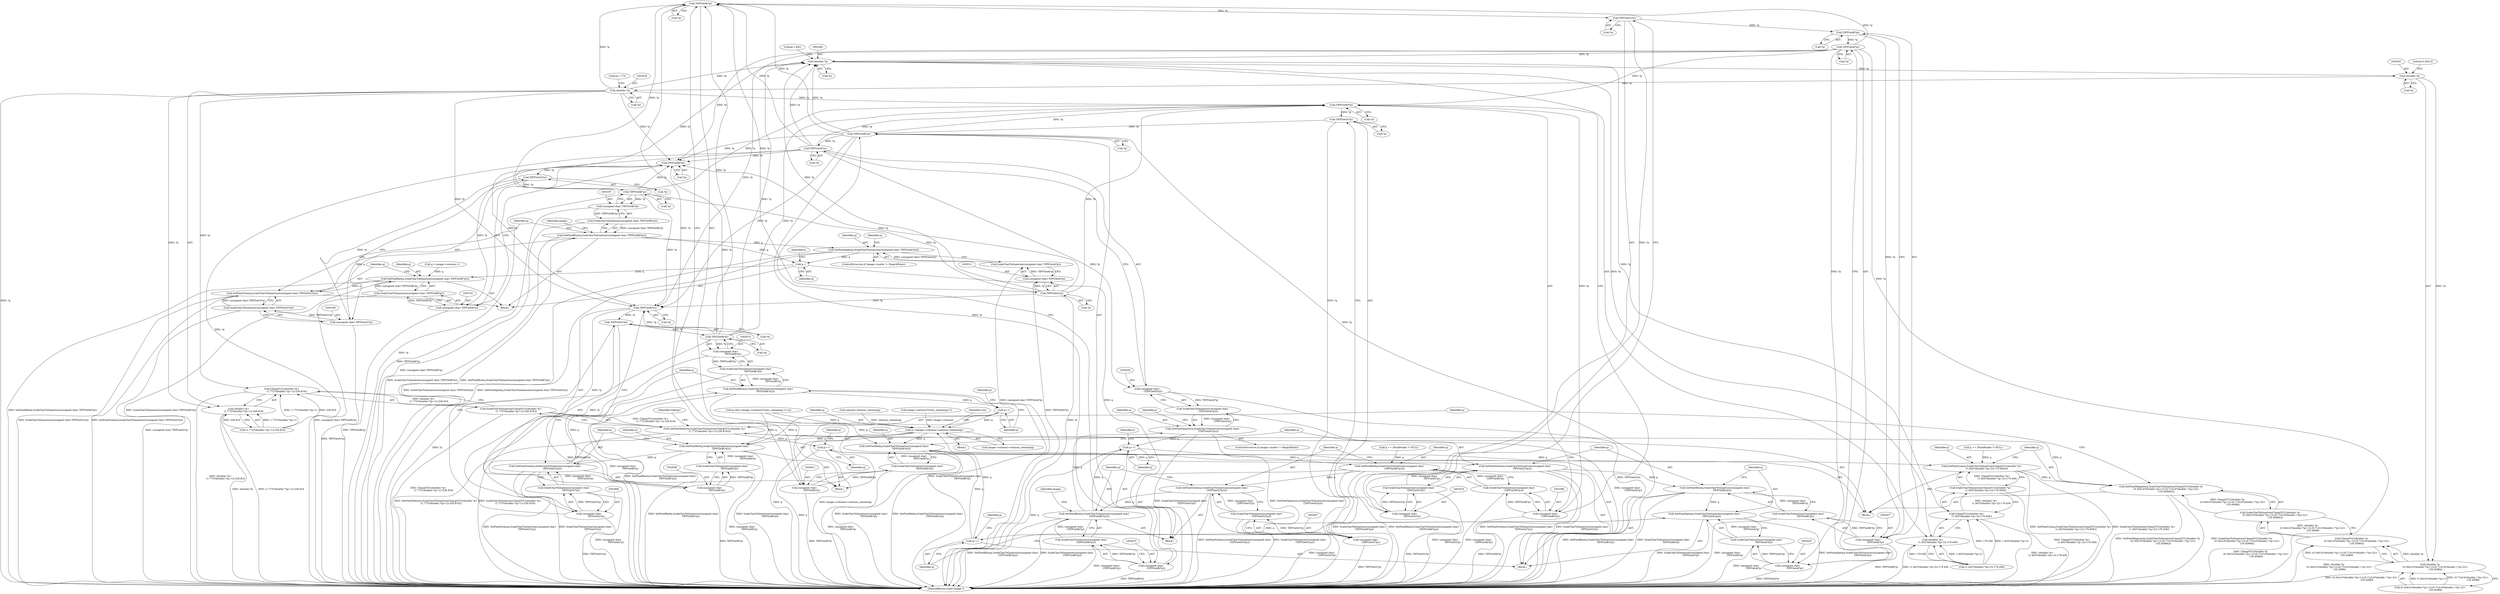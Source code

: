 digraph "0_ImageMagick_c073a7712d82476b5fbee74856c46b88af9c3175@pointer" {
"1002912" [label="(Call,TIFFGetR(*p))"];
"1002428" [label="(Call,(double) *p)"];
"1002400" [label="(Call,(double) *p)"];
"1002381" [label="(Call,(double) *p)"];
"1002630" [label="(Call,TIFFGetA(*p))"];
"1002616" [label="(Call,TIFFGetB(*p))"];
"1002608" [label="(Call,TIFFGetG(*p))"];
"1002600" [label="(Call,TIFFGetR(*p))"];
"1003198" [label="(Call,TIFFGetB(*p))"];
"1003190" [label="(Call,TIFFGetG(*p))"];
"1003182" [label="(Call,TIFFGetR(*p))"];
"1003212" [label="(Call,TIFFGetA(*p))"];
"1002975" [label="(Call,TIFFGetB(*p))"];
"1002967" [label="(Call,TIFFGetG(*p))"];
"1002959" [label="(Call,TIFFGetR(*p))"];
"1002936" [label="(Call,TIFFGetA(*p))"];
"1002928" [label="(Call,TIFFGetB(*p))"];
"1002920" [label="(Call,TIFFGetG(*p))"];
"1002912" [label="(Call,TIFFGetR(*p))"];
"1002910" [label="(Call,(unsigned char)\n                    TIFFGetR(*p))"];
"1002909" [label="(Call,ScaleCharToQuantum((unsigned char)\n                    TIFFGetR(*p)))"];
"1002907" [label="(Call,SetPixelRed(q,ScaleCharToQuantum((unsigned char)\n                    TIFFGetR(*p))))"];
"1002915" [label="(Call,SetPixelGreen(q,ScaleCharToQuantum((unsigned char)\n                    TIFFGetG(*p))))"];
"1002923" [label="(Call,SetPixelBlue(q,ScaleCharToQuantum((unsigned char)\n                    TIFFGetB(*p))))"];
"1002931" [label="(Call,SetPixelAlpha(q,ScaleCharToQuantum((unsigned char)\n                    TIFFGetA(*p))))"];
"1002939" [label="(Call,q++)"];
"1002987" [label="(Call,q-=(image->columns+columns_remaining))"];
"1002954" [label="(Call,SetPixelRed(q,ScaleCharToQuantum((unsigned char)\n                    TIFFGetR(*p))))"];
"1002962" [label="(Call,SetPixelGreen(q,ScaleCharToQuantum((unsigned char)\n                    TIFFGetG(*p))))"];
"1002970" [label="(Call,SetPixelBlue(q,ScaleCharToQuantum((unsigned char)\n                    TIFFGetB(*p))))"];
"1002978" [label="(Call,q++)"];
"1002918" [label="(Call,(unsigned char)\n                    TIFFGetG(*p))"];
"1002917" [label="(Call,ScaleCharToQuantum((unsigned char)\n                    TIFFGetG(*p)))"];
"1002926" [label="(Call,(unsigned char)\n                    TIFFGetB(*p))"];
"1002925" [label="(Call,ScaleCharToQuantum((unsigned char)\n                    TIFFGetB(*p)))"];
"1002379" [label="(Call,ClampYCC((double) *p+\n              (1.402*(double) *(p+2))-179.456))"];
"1002378" [label="(Call,ScaleCharToQuantum(ClampYCC((double) *p+\n              (1.402*(double) *(p+2))-179.456)))"];
"1002376" [label="(Call,SetPixelCyan(q,ScaleCharToQuantum(ClampYCC((double) *p+\n              (1.402*(double) *(p+2))-179.456))))"];
"1002395" [label="(Call,SetPixelMagenta(q,ScaleCharToQuantum(ClampYCC((double) *p-\n              (0.34414*(double) *(p+1))-(0.71414*(double ) *(p+2))+\n              135.45984))))"];
"1002423" [label="(Call,SetPixelYellow(q,ScaleCharToQuantum(ClampYCC((double) *p+\n              (1.772*(double) *(p+1))-226.816))))"];
"1002453" [label="(Call,q++)"];
"1002380" [label="(Call,(double) *p+\n              (1.402*(double) *(p+2))-179.456)"];
"1002399" [label="(Call,(double) *p-\n              (0.34414*(double) *(p+1))-(0.71414*(double ) *(p+2))+\n              135.45984)"];
"1002398" [label="(Call,ClampYCC((double) *p-\n              (0.34414*(double) *(p+1))-(0.71414*(double ) *(p+2))+\n              135.45984))"];
"1002397" [label="(Call,ScaleCharToQuantum(ClampYCC((double) *p-\n              (0.34414*(double) *(p+1))-(0.71414*(double ) *(p+2))+\n              135.45984)))"];
"1002426" [label="(Call,ClampYCC((double) *p+\n              (1.772*(double) *(p+1))-226.816))"];
"1002425" [label="(Call,ScaleCharToQuantum(ClampYCC((double) *p+\n              (1.772*(double) *(p+1))-226.816)))"];
"1002427" [label="(Call,(double) *p+\n              (1.772*(double) *(p+1))-226.816)"];
"1002598" [label="(Call,(unsigned char)\n              (TIFFGetR(*p)))"];
"1002597" [label="(Call,ScaleCharToQuantum((unsigned char)\n              (TIFFGetR(*p))))"];
"1002595" [label="(Call,SetPixelRed(q,ScaleCharToQuantum((unsigned char)\n              (TIFFGetR(*p)))))"];
"1002603" [label="(Call,SetPixelGreen(q,ScaleCharToQuantum((unsigned char)\n              (TIFFGetG(*p)))))"];
"1002611" [label="(Call,SetPixelBlue(q,ScaleCharToQuantum((unsigned char)\n              (TIFFGetB(*p)))))"];
"1002625" [label="(Call,SetPixelOpacity(q,ScaleCharToQuantum((unsigned char)\n                (TIFFGetA(*p)))))"];
"1002635" [label="(Call,q++)"];
"1002606" [label="(Call,(unsigned char)\n              (TIFFGetG(*p)))"];
"1002605" [label="(Call,ScaleCharToQuantum((unsigned char)\n              (TIFFGetG(*p))))"];
"1002614" [label="(Call,(unsigned char)\n              (TIFFGetB(*p)))"];
"1002613" [label="(Call,ScaleCharToQuantum((unsigned char)\n              (TIFFGetB(*p))))"];
"1002628" [label="(Call,(unsigned char)\n                (TIFFGetA(*p)))"];
"1002627" [label="(Call,ScaleCharToQuantum((unsigned char)\n                (TIFFGetA(*p))))"];
"1002957" [label="(Call,(unsigned char)\n                    TIFFGetR(*p))"];
"1002956" [label="(Call,ScaleCharToQuantum((unsigned char)\n                    TIFFGetR(*p)))"];
"1002965" [label="(Call,(unsigned char)\n                    TIFFGetG(*p))"];
"1002964" [label="(Call,ScaleCharToQuantum((unsigned char)\n                    TIFFGetG(*p)))"];
"1002973" [label="(Call,(unsigned char)\n                    TIFFGetB(*p))"];
"1002972" [label="(Call,ScaleCharToQuantum((unsigned char)\n                    TIFFGetB(*p)))"];
"1003180" [label="(Call,(unsigned char) TIFFGetR(*p))"];
"1003179" [label="(Call,ScaleCharToQuantum((unsigned char) TIFFGetR(*p)))"];
"1003177" [label="(Call,SetPixelRed(q,ScaleCharToQuantum((unsigned char) TIFFGetR(*p))))"];
"1003185" [label="(Call,SetPixelGreen(q,ScaleCharToQuantum((unsigned char) TIFFGetG(*p))))"];
"1003193" [label="(Call,SetPixelBlue(q,ScaleCharToQuantum((unsigned char) TIFFGetB(*p))))"];
"1003207" [label="(Call,SetPixelAlpha(q,ScaleCharToQuantum((unsigned char) TIFFGetA(*p))))"];
"1003217" [label="(Call,q--)"];
"1003188" [label="(Call,(unsigned char) TIFFGetG(*p))"];
"1003187" [label="(Call,ScaleCharToQuantum((unsigned char) TIFFGetG(*p)))"];
"1003196" [label="(Call,(unsigned char) TIFFGetB(*p))"];
"1003195" [label="(Call,ScaleCharToQuantum((unsigned char) TIFFGetB(*p)))"];
"1003210" [label="(Call,(unsigned char) TIFFGetA(*p))"];
"1003209" [label="(Call,ScaleCharToQuantum((unsigned char) TIFFGetA(*p)))"];
"1002934" [label="(Call,(unsigned char)\n                    TIFFGetA(*p))"];
"1002933" [label="(Call,ScaleCharToQuantum((unsigned char)\n                    TIFFGetA(*p)))"];
"1002630" [label="(Call,TIFFGetA(*p))"];
"1002956" [label="(Call,ScaleCharToQuantum((unsigned char)\n                    TIFFGetR(*p)))"];
"1002385" [label="(Call,(1.402*(double) *(p+2))-179.456)"];
"1003179" [label="(Call,ScaleCharToQuantum((unsigned char) TIFFGetR(*p)))"];
"1002603" [label="(Call,SetPixelGreen(q,ScaleCharToQuantum((unsigned char)\n              (TIFFGetG(*p)))))"];
"1003218" [label="(Identifier,q)"];
"1002964" [label="(Call,ScaleCharToQuantum((unsigned char)\n                    TIFFGetG(*p)))"];
"1002636" [label="(Identifier,q)"];
"1003190" [label="(Call,TIFFGetG(*p))"];
"1002381" [label="(Call,(double) *p)"];
"1002923" [label="(Call,SetPixelBlue(q,ScaleCharToQuantum((unsigned char)\n                    TIFFGetB(*p))))"];
"1002910" [label="(Call,(unsigned char)\n                    TIFFGetR(*p))"];
"1002978" [label="(Call,q++)"];
"1003156" [label="(Call,q+=image->columns-1)"];
"1003186" [label="(Identifier,q)"];
"1003178" [label="(Identifier,q)"];
"1002600" [label="(Call,TIFFGetR(*p))"];
"1002953" [label="(Block,)"];
"1003180" [label="(Call,(unsigned char) TIFFGetR(*p))"];
"1002972" [label="(Call,ScaleCharToQuantum((unsigned char)\n                    TIFFGetB(*p)))"];
"1002627" [label="(Call,ScaleCharToQuantum((unsigned char)\n                (TIFFGetA(*p))))"];
"1003216" [label="(Identifier,p)"];
"1002918" [label="(Call,(unsigned char)\n                    TIFFGetG(*p))"];
"1003209" [label="(Call,ScaleCharToQuantum((unsigned char) TIFFGetA(*p)))"];
"1002954" [label="(Call,SetPixelRed(q,ScaleCharToQuantum((unsigned char)\n                    TIFFGetR(*p))))"];
"1002453" [label="(Call,q++)"];
"1002444" [label="(Identifier,indexes)"];
"1002608" [label="(Call,TIFFGetG(*p))"];
"1002400" [label="(Call,(double) *p)"];
"1002349" [label="(Call,q == (PixelPacket *) NULL)"];
"1003182" [label="(Call,TIFFGetR(*p))"];
"1002963" [label="(Identifier,q)"];
"1002430" [label="(Call,*p)"];
"1002937" [label="(Call,*p)"];
"1002924" [label="(Identifier,q)"];
"1002988" [label="(Identifier,q)"];
"1002906" [label="(Block,)"];
"1003188" [label="(Call,(unsigned char) TIFFGetG(*p))"];
"1002454" [label="(Identifier,q)"];
"1002631" [label="(Call,*p)"];
"1002917" [label="(Call,ScaleCharToQuantum((unsigned char)\n                    TIFFGetG(*p)))"];
"1003199" [label="(Call,*p)"];
"1002619" [label="(ControlStructure,if (image->matte != MagickFalse))"];
"1002428" [label="(Call,(double) *p)"];
"1002926" [label="(Call,(unsigned char)\n                    TIFFGetB(*p))"];
"1002890" [label="(Block,)"];
"1002928" [label="(Call,TIFFGetB(*p))"];
"1002625" [label="(Call,SetPixelOpacity(q,ScaleCharToQuantum((unsigned char)\n                (TIFFGetA(*p)))))"];
"1002913" [label="(Call,*p)"];
"1002427" [label="(Call,(double) *p+\n              (1.772*(double) *(p+1))-226.816)"];
"1002955" [label="(Identifier,q)"];
"1002377" [label="(Identifier,q)"];
"1002634" [label="(Identifier,p)"];
"1002606" [label="(Call,(unsigned char)\n              (TIFFGetG(*p)))"];
"1002933" [label="(Call,ScaleCharToQuantum((unsigned char)\n                    TIFFGetA(*p)))"];
"1002908" [label="(Identifier,q)"];
"1002975" [label="(Call,TIFFGetB(*p))"];
"1002957" [label="(Call,(unsigned char)\n                    TIFFGetR(*p))"];
"1002942" [label="(Identifier,p)"];
"1002399" [label="(Call,(double) *p-\n              (0.34414*(double) *(p+1))-(0.71414*(double ) *(p+2))+\n              135.45984)"];
"1002989" [label="(Call,image->columns+columns_remaining)"];
"1002984" [label="(Call,columns-columns_remaining)"];
"1003198" [label="(Call,TIFFGetB(*p))"];
"1002873" [label="(Call,image->columns*(rows_remaining-1))"];
"1003204" [label="(Identifier,image)"];
"1002395" [label="(Call,SetPixelMagenta(q,ScaleCharToQuantum(ClampYCC((double) *p-\n              (0.34414*(double) *(p+1))-(0.71414*(double ) *(p+2))+\n              135.45984))))"];
"1002960" [label="(Call,*p)"];
"1002611" [label="(Call,SetPixelBlue(q,ScaleCharToQuantum((unsigned char)\n              (TIFFGetB(*p)))))"];
"1002434" [label="(Literal,1.772)"];
"1002929" [label="(Call,*p)"];
"1002379" [label="(Call,ClampYCC((double) *p+\n              (1.402*(double) *(p+2))-179.456))"];
"1002635" [label="(Call,q++)"];
"1002593" [label="(Identifier,x)"];
"1002398" [label="(Call,ClampYCC((double) *p-\n              (0.34414*(double) *(p+1))-(0.71414*(double ) *(p+2))+\n              135.45984))"];
"1002959" [label="(Call,TIFFGetR(*p))"];
"1002397" [label="(Call,ScaleCharToQuantum(ClampYCC((double) *p-\n              (0.34414*(double) *(p+1))-(0.71414*(double ) *(p+2))+\n              135.45984)))"];
"1002424" [label="(Identifier,q)"];
"1002932" [label="(Identifier,q)"];
"1002613" [label="(Call,ScaleCharToQuantum((unsigned char)\n              (TIFFGetB(*p))))"];
"1002920" [label="(Call,TIFFGetG(*p))"];
"1002971" [label="(Identifier,q)"];
"1002925" [label="(Call,ScaleCharToQuantum((unsigned char)\n                    TIFFGetB(*p)))"];
"1002396" [label="(Identifier,q)"];
"1002616" [label="(Call,TIFFGetB(*p))"];
"1002596" [label="(Identifier,q)"];
"1003217" [label="(Call,q--)"];
"1002378" [label="(Call,ScaleCharToQuantum(ClampYCC((double) *p+\n              (1.402*(double) *(p+2))-179.456)))"];
"1002915" [label="(Call,SetPixelGreen(q,ScaleCharToQuantum((unsigned char)\n                    TIFFGetG(*p))))"];
"1002383" [label="(Call,*p)"];
"1002402" [label="(Call,*p)"];
"1002889" [label="(Identifier,row)"];
"1002912" [label="(Call,TIFFGetR(*p))"];
"1002601" [label="(Call,*p)"];
"1002968" [label="(Call,*p)"];
"1002376" [label="(Call,SetPixelCyan(q,ScaleCharToQuantum(ClampYCC((double) *p+\n              (1.402*(double) *(p+2))-179.456))))"];
"1003195" [label="(Call,ScaleCharToQuantum((unsigned char) TIFFGetB(*p)))"];
"1003208" [label="(Identifier,q)"];
"1002967" [label="(Call,TIFFGetG(*p))"];
"1003177" [label="(Call,SetPixelRed(q,ScaleCharToQuantum((unsigned char) TIFFGetR(*p))))"];
"1003187" [label="(Call,ScaleCharToQuantum((unsigned char) TIFFGetG(*p)))"];
"1002987" [label="(Call,q-=(image->columns+columns_remaining))"];
"1002598" [label="(Call,(unsigned char)\n              (TIFFGetR(*p)))"];
"1002605" [label="(Call,ScaleCharToQuantum((unsigned char)\n              (TIFFGetG(*p))))"];
"1002868" [label="(Call,q=tile+(image->columns*(rows_remaining-1)+x))"];
"1002380" [label="(Call,(double) *p+\n              (1.402*(double) *(p+2))-179.456)"];
"1002609" [label="(Call,*p)"];
"1002909" [label="(Call,ScaleCharToQuantum((unsigned char)\n                    TIFFGetR(*p)))"];
"1002604" [label="(Identifier,q)"];
"1003194" [label="(Identifier,q)"];
"1002939" [label="(Call,q++)"];
"1002617" [label="(Call,*p)"];
"1002626" [label="(Identifier,q)"];
"1002973" [label="(Call,(unsigned char)\n                    TIFFGetB(*p))"];
"1003185" [label="(Call,SetPixelGreen(q,ScaleCharToQuantum((unsigned char) TIFFGetG(*p))))"];
"1003175" [label="(Identifier,x)"];
"1002934" [label="(Call,(unsigned char)\n                    TIFFGetA(*p))"];
"1002425" [label="(Call,ScaleCharToQuantum(ClampYCC((double) *p+\n              (1.772*(double) *(p+1))-226.816)))"];
"1002432" [label="(Call,(1.772*(double) *(p+1))-226.816)"];
"1003191" [label="(Call,*p)"];
"1003183" [label="(Call,*p)"];
"1002614" [label="(Call,(unsigned char)\n              (TIFFGetB(*p)))"];
"1002426" [label="(Call,ClampYCC((double) *p+\n              (1.772*(double) *(p+1))-226.816))"];
"1002628" [label="(Call,(unsigned char)\n                (TIFFGetA(*p)))"];
"1002965" [label="(Call,(unsigned char)\n                    TIFFGetG(*p))"];
"1002931" [label="(Call,SetPixelAlpha(q,ScaleCharToQuantum((unsigned char)\n                    TIFFGetA(*p))))"];
"1002622" [label="(Identifier,image)"];
"1003210" [label="(Call,(unsigned char) TIFFGetA(*p))"];
"1002936" [label="(Call,TIFFGetA(*p))"];
"1003213" [label="(Call,*p)"];
"1002981" [label="(Identifier,p)"];
"1002594" [label="(Block,)"];
"1003176" [label="(Block,)"];
"1002456" [label="(Identifier,p)"];
"1002916" [label="(Identifier,q)"];
"1002375" [label="(Block,)"];
"1002406" [label="(Literal,0.34414)"];
"1002612" [label="(Identifier,q)"];
"1003421" [label="(MethodReturn,static Image *)"];
"1002970" [label="(Call,SetPixelBlue(q,ScaleCharToQuantum((unsigned char)\n                    TIFFGetB(*p))))"];
"1002940" [label="(Identifier,q)"];
"1002979" [label="(Identifier,q)"];
"1002423" [label="(Call,SetPixelYellow(q,ScaleCharToQuantum(ClampYCC((double) *p+\n              (1.772*(double) *(p+1))-226.816))))"];
"1002595" [label="(Call,SetPixelRed(q,ScaleCharToQuantum((unsigned char)\n              (TIFFGetR(*p)))))"];
"1003212" [label="(Call,TIFFGetA(*p))"];
"1003196" [label="(Call,(unsigned char) TIFFGetB(*p))"];
"1003207" [label="(Call,SetPixelAlpha(q,ScaleCharToQuantum((unsigned char) TIFFGetA(*p))))"];
"1002404" [label="(Call,(0.34414*(double) *(p+1))-(0.71414*(double ) *(p+2))+\n              135.45984)"];
"1002976" [label="(Call,*p)"];
"1002962" [label="(Call,SetPixelGreen(q,ScaleCharToQuantum((unsigned char)\n                    TIFFGetG(*p))))"];
"1002907" [label="(Call,SetPixelRed(q,ScaleCharToQuantum((unsigned char)\n                    TIFFGetR(*p))))"];
"1003193" [label="(Call,SetPixelBlue(q,ScaleCharToQuantum((unsigned char) TIFFGetB(*p))))"];
"1002597" [label="(Call,ScaleCharToQuantum((unsigned char)\n              (TIFFGetR(*p))))"];
"1002921" [label="(Call,*p)"];
"1002530" [label="(Call,q == (PixelPacket *) NULL)"];
"1003201" [label="(ControlStructure,if (image->matte != MagickFalse))"];
"1002387" [label="(Literal,1.402)"];
"1002912" -> "1002910"  [label="AST: "];
"1002912" -> "1002913"  [label="CFG: "];
"1002913" -> "1002912"  [label="AST: "];
"1002910" -> "1002912"  [label="CFG: "];
"1002912" -> "1002910"  [label="DDG: *p"];
"1002428" -> "1002912"  [label="DDG: *p"];
"1002630" -> "1002912"  [label="DDG: *p"];
"1003198" -> "1002912"  [label="DDG: *p"];
"1003212" -> "1002912"  [label="DDG: *p"];
"1002975" -> "1002912"  [label="DDG: *p"];
"1002936" -> "1002912"  [label="DDG: *p"];
"1002616" -> "1002912"  [label="DDG: *p"];
"1002912" -> "1002920"  [label="DDG: *p"];
"1002428" -> "1002427"  [label="AST: "];
"1002428" -> "1002430"  [label="CFG: "];
"1002429" -> "1002428"  [label="AST: "];
"1002430" -> "1002428"  [label="AST: "];
"1002434" -> "1002428"  [label="CFG: "];
"1002428" -> "1003421"  [label="DDG: *p"];
"1002428" -> "1002381"  [label="DDG: *p"];
"1002428" -> "1002426"  [label="DDG: *p"];
"1002428" -> "1002427"  [label="DDG: *p"];
"1002400" -> "1002428"  [label="DDG: *p"];
"1002428" -> "1002600"  [label="DDG: *p"];
"1002428" -> "1002959"  [label="DDG: *p"];
"1002428" -> "1003182"  [label="DDG: *p"];
"1002400" -> "1002399"  [label="AST: "];
"1002400" -> "1002402"  [label="CFG: "];
"1002401" -> "1002400"  [label="AST: "];
"1002402" -> "1002400"  [label="AST: "];
"1002406" -> "1002400"  [label="CFG: "];
"1002400" -> "1002399"  [label="DDG: *p"];
"1002381" -> "1002400"  [label="DDG: *p"];
"1002381" -> "1002380"  [label="AST: "];
"1002381" -> "1002383"  [label="CFG: "];
"1002382" -> "1002381"  [label="AST: "];
"1002383" -> "1002381"  [label="AST: "];
"1002387" -> "1002381"  [label="CFG: "];
"1002381" -> "1002379"  [label="DDG: *p"];
"1002381" -> "1002380"  [label="DDG: *p"];
"1002630" -> "1002381"  [label="DDG: *p"];
"1003198" -> "1002381"  [label="DDG: *p"];
"1003212" -> "1002381"  [label="DDG: *p"];
"1002975" -> "1002381"  [label="DDG: *p"];
"1002936" -> "1002381"  [label="DDG: *p"];
"1002616" -> "1002381"  [label="DDG: *p"];
"1002630" -> "1002628"  [label="AST: "];
"1002630" -> "1002631"  [label="CFG: "];
"1002631" -> "1002630"  [label="AST: "];
"1002628" -> "1002630"  [label="CFG: "];
"1002630" -> "1003421"  [label="DDG: *p"];
"1002630" -> "1002600"  [label="DDG: *p"];
"1002630" -> "1002628"  [label="DDG: *p"];
"1002616" -> "1002630"  [label="DDG: *p"];
"1002630" -> "1002959"  [label="DDG: *p"];
"1002630" -> "1003182"  [label="DDG: *p"];
"1002616" -> "1002614"  [label="AST: "];
"1002616" -> "1002617"  [label="CFG: "];
"1002617" -> "1002616"  [label="AST: "];
"1002614" -> "1002616"  [label="CFG: "];
"1002616" -> "1003421"  [label="DDG: *p"];
"1002616" -> "1002600"  [label="DDG: *p"];
"1002616" -> "1002614"  [label="DDG: *p"];
"1002608" -> "1002616"  [label="DDG: *p"];
"1002616" -> "1002959"  [label="DDG: *p"];
"1002616" -> "1003182"  [label="DDG: *p"];
"1002608" -> "1002606"  [label="AST: "];
"1002608" -> "1002609"  [label="CFG: "];
"1002609" -> "1002608"  [label="AST: "];
"1002606" -> "1002608"  [label="CFG: "];
"1002608" -> "1002606"  [label="DDG: *p"];
"1002600" -> "1002608"  [label="DDG: *p"];
"1002600" -> "1002598"  [label="AST: "];
"1002600" -> "1002601"  [label="CFG: "];
"1002601" -> "1002600"  [label="AST: "];
"1002598" -> "1002600"  [label="CFG: "];
"1002600" -> "1002598"  [label="DDG: *p"];
"1003198" -> "1002600"  [label="DDG: *p"];
"1003212" -> "1002600"  [label="DDG: *p"];
"1002975" -> "1002600"  [label="DDG: *p"];
"1002936" -> "1002600"  [label="DDG: *p"];
"1003198" -> "1003196"  [label="AST: "];
"1003198" -> "1003199"  [label="CFG: "];
"1003199" -> "1003198"  [label="AST: "];
"1003196" -> "1003198"  [label="CFG: "];
"1003198" -> "1003421"  [label="DDG: *p"];
"1003198" -> "1002959"  [label="DDG: *p"];
"1003198" -> "1003182"  [label="DDG: *p"];
"1003198" -> "1003196"  [label="DDG: *p"];
"1003190" -> "1003198"  [label="DDG: *p"];
"1003198" -> "1003212"  [label="DDG: *p"];
"1003190" -> "1003188"  [label="AST: "];
"1003190" -> "1003191"  [label="CFG: "];
"1003191" -> "1003190"  [label="AST: "];
"1003188" -> "1003190"  [label="CFG: "];
"1003190" -> "1003188"  [label="DDG: *p"];
"1003182" -> "1003190"  [label="DDG: *p"];
"1003182" -> "1003180"  [label="AST: "];
"1003182" -> "1003183"  [label="CFG: "];
"1003183" -> "1003182"  [label="AST: "];
"1003180" -> "1003182"  [label="CFG: "];
"1003182" -> "1003180"  [label="DDG: *p"];
"1003212" -> "1003182"  [label="DDG: *p"];
"1002975" -> "1003182"  [label="DDG: *p"];
"1002936" -> "1003182"  [label="DDG: *p"];
"1003212" -> "1003210"  [label="AST: "];
"1003212" -> "1003213"  [label="CFG: "];
"1003213" -> "1003212"  [label="AST: "];
"1003210" -> "1003212"  [label="CFG: "];
"1003212" -> "1003421"  [label="DDG: *p"];
"1003212" -> "1002959"  [label="DDG: *p"];
"1003212" -> "1003210"  [label="DDG: *p"];
"1002975" -> "1002973"  [label="AST: "];
"1002975" -> "1002976"  [label="CFG: "];
"1002976" -> "1002975"  [label="AST: "];
"1002973" -> "1002975"  [label="CFG: "];
"1002975" -> "1003421"  [label="DDG: *p"];
"1002975" -> "1002959"  [label="DDG: *p"];
"1002975" -> "1002973"  [label="DDG: *p"];
"1002967" -> "1002975"  [label="DDG: *p"];
"1002967" -> "1002965"  [label="AST: "];
"1002967" -> "1002968"  [label="CFG: "];
"1002968" -> "1002967"  [label="AST: "];
"1002965" -> "1002967"  [label="CFG: "];
"1002967" -> "1002965"  [label="DDG: *p"];
"1002959" -> "1002967"  [label="DDG: *p"];
"1002959" -> "1002957"  [label="AST: "];
"1002959" -> "1002960"  [label="CFG: "];
"1002960" -> "1002959"  [label="AST: "];
"1002957" -> "1002959"  [label="CFG: "];
"1002959" -> "1002957"  [label="DDG: *p"];
"1002936" -> "1002959"  [label="DDG: *p"];
"1002936" -> "1002934"  [label="AST: "];
"1002936" -> "1002937"  [label="CFG: "];
"1002937" -> "1002936"  [label="AST: "];
"1002934" -> "1002936"  [label="CFG: "];
"1002936" -> "1003421"  [label="DDG: *p"];
"1002936" -> "1002934"  [label="DDG: *p"];
"1002928" -> "1002936"  [label="DDG: *p"];
"1002928" -> "1002926"  [label="AST: "];
"1002928" -> "1002929"  [label="CFG: "];
"1002929" -> "1002928"  [label="AST: "];
"1002926" -> "1002928"  [label="CFG: "];
"1002928" -> "1002926"  [label="DDG: *p"];
"1002920" -> "1002928"  [label="DDG: *p"];
"1002920" -> "1002918"  [label="AST: "];
"1002920" -> "1002921"  [label="CFG: "];
"1002921" -> "1002920"  [label="AST: "];
"1002918" -> "1002920"  [label="CFG: "];
"1002920" -> "1002918"  [label="DDG: *p"];
"1002910" -> "1002909"  [label="AST: "];
"1002911" -> "1002910"  [label="AST: "];
"1002909" -> "1002910"  [label="CFG: "];
"1002910" -> "1003421"  [label="DDG: TIFFGetR(*p)"];
"1002910" -> "1002909"  [label="DDG: TIFFGetR(*p)"];
"1002909" -> "1002907"  [label="AST: "];
"1002907" -> "1002909"  [label="CFG: "];
"1002909" -> "1003421"  [label="DDG: (unsigned char)\n                    TIFFGetR(*p)"];
"1002909" -> "1002907"  [label="DDG: (unsigned char)\n                    TIFFGetR(*p)"];
"1002907" -> "1002906"  [label="AST: "];
"1002908" -> "1002907"  [label="AST: "];
"1002916" -> "1002907"  [label="CFG: "];
"1002907" -> "1003421"  [label="DDG: ScaleCharToQuantum((unsigned char)\n                    TIFFGetR(*p))"];
"1002907" -> "1003421"  [label="DDG: SetPixelRed(q,ScaleCharToQuantum((unsigned char)\n                    TIFFGetR(*p)))"];
"1002987" -> "1002907"  [label="DDG: q"];
"1002939" -> "1002907"  [label="DDG: q"];
"1002868" -> "1002907"  [label="DDG: q"];
"1002907" -> "1002915"  [label="DDG: q"];
"1002915" -> "1002906"  [label="AST: "];
"1002915" -> "1002917"  [label="CFG: "];
"1002916" -> "1002915"  [label="AST: "];
"1002917" -> "1002915"  [label="AST: "];
"1002924" -> "1002915"  [label="CFG: "];
"1002915" -> "1003421"  [label="DDG: SetPixelGreen(q,ScaleCharToQuantum((unsigned char)\n                    TIFFGetG(*p)))"];
"1002915" -> "1003421"  [label="DDG: ScaleCharToQuantum((unsigned char)\n                    TIFFGetG(*p))"];
"1002917" -> "1002915"  [label="DDG: (unsigned char)\n                    TIFFGetG(*p)"];
"1002915" -> "1002923"  [label="DDG: q"];
"1002923" -> "1002906"  [label="AST: "];
"1002923" -> "1002925"  [label="CFG: "];
"1002924" -> "1002923"  [label="AST: "];
"1002925" -> "1002923"  [label="AST: "];
"1002932" -> "1002923"  [label="CFG: "];
"1002923" -> "1003421"  [label="DDG: SetPixelBlue(q,ScaleCharToQuantum((unsigned char)\n                    TIFFGetB(*p)))"];
"1002923" -> "1003421"  [label="DDG: ScaleCharToQuantum((unsigned char)\n                    TIFFGetB(*p))"];
"1002925" -> "1002923"  [label="DDG: (unsigned char)\n                    TIFFGetB(*p)"];
"1002923" -> "1002931"  [label="DDG: q"];
"1002931" -> "1002906"  [label="AST: "];
"1002931" -> "1002933"  [label="CFG: "];
"1002932" -> "1002931"  [label="AST: "];
"1002933" -> "1002931"  [label="AST: "];
"1002940" -> "1002931"  [label="CFG: "];
"1002931" -> "1003421"  [label="DDG: ScaleCharToQuantum((unsigned char)\n                    TIFFGetA(*p))"];
"1002931" -> "1003421"  [label="DDG: SetPixelAlpha(q,ScaleCharToQuantum((unsigned char)\n                    TIFFGetA(*p)))"];
"1002933" -> "1002931"  [label="DDG: (unsigned char)\n                    TIFFGetA(*p)"];
"1002931" -> "1002939"  [label="DDG: q"];
"1002939" -> "1002906"  [label="AST: "];
"1002939" -> "1002940"  [label="CFG: "];
"1002940" -> "1002939"  [label="AST: "];
"1002942" -> "1002939"  [label="CFG: "];
"1002939" -> "1002987"  [label="DDG: q"];
"1002987" -> "1002890"  [label="AST: "];
"1002987" -> "1002989"  [label="CFG: "];
"1002988" -> "1002987"  [label="AST: "];
"1002989" -> "1002987"  [label="AST: "];
"1002889" -> "1002987"  [label="CFG: "];
"1002987" -> "1003421"  [label="DDG: q"];
"1002987" -> "1003421"  [label="DDG: image->columns+columns_remaining"];
"1002987" -> "1002954"  [label="DDG: q"];
"1002873" -> "1002987"  [label="DDG: image->columns"];
"1002984" -> "1002987"  [label="DDG: columns_remaining"];
"1002978" -> "1002987"  [label="DDG: q"];
"1002868" -> "1002987"  [label="DDG: q"];
"1002954" -> "1002953"  [label="AST: "];
"1002954" -> "1002956"  [label="CFG: "];
"1002955" -> "1002954"  [label="AST: "];
"1002956" -> "1002954"  [label="AST: "];
"1002963" -> "1002954"  [label="CFG: "];
"1002954" -> "1003421"  [label="DDG: SetPixelRed(q,ScaleCharToQuantum((unsigned char)\n                    TIFFGetR(*p)))"];
"1002954" -> "1003421"  [label="DDG: ScaleCharToQuantum((unsigned char)\n                    TIFFGetR(*p))"];
"1002978" -> "1002954"  [label="DDG: q"];
"1002868" -> "1002954"  [label="DDG: q"];
"1002956" -> "1002954"  [label="DDG: (unsigned char)\n                    TIFFGetR(*p)"];
"1002954" -> "1002962"  [label="DDG: q"];
"1002962" -> "1002953"  [label="AST: "];
"1002962" -> "1002964"  [label="CFG: "];
"1002963" -> "1002962"  [label="AST: "];
"1002964" -> "1002962"  [label="AST: "];
"1002971" -> "1002962"  [label="CFG: "];
"1002962" -> "1003421"  [label="DDG: SetPixelGreen(q,ScaleCharToQuantum((unsigned char)\n                    TIFFGetG(*p)))"];
"1002962" -> "1003421"  [label="DDG: ScaleCharToQuantum((unsigned char)\n                    TIFFGetG(*p))"];
"1002964" -> "1002962"  [label="DDG: (unsigned char)\n                    TIFFGetG(*p)"];
"1002962" -> "1002970"  [label="DDG: q"];
"1002970" -> "1002953"  [label="AST: "];
"1002970" -> "1002972"  [label="CFG: "];
"1002971" -> "1002970"  [label="AST: "];
"1002972" -> "1002970"  [label="AST: "];
"1002979" -> "1002970"  [label="CFG: "];
"1002970" -> "1003421"  [label="DDG: SetPixelBlue(q,ScaleCharToQuantum((unsigned char)\n                    TIFFGetB(*p)))"];
"1002970" -> "1003421"  [label="DDG: ScaleCharToQuantum((unsigned char)\n                    TIFFGetB(*p))"];
"1002972" -> "1002970"  [label="DDG: (unsigned char)\n                    TIFFGetB(*p)"];
"1002970" -> "1002978"  [label="DDG: q"];
"1002978" -> "1002953"  [label="AST: "];
"1002978" -> "1002979"  [label="CFG: "];
"1002979" -> "1002978"  [label="AST: "];
"1002981" -> "1002978"  [label="CFG: "];
"1002918" -> "1002917"  [label="AST: "];
"1002919" -> "1002918"  [label="AST: "];
"1002917" -> "1002918"  [label="CFG: "];
"1002918" -> "1003421"  [label="DDG: TIFFGetG(*p)"];
"1002918" -> "1002917"  [label="DDG: TIFFGetG(*p)"];
"1002917" -> "1003421"  [label="DDG: (unsigned char)\n                    TIFFGetG(*p)"];
"1002926" -> "1002925"  [label="AST: "];
"1002927" -> "1002926"  [label="AST: "];
"1002925" -> "1002926"  [label="CFG: "];
"1002926" -> "1003421"  [label="DDG: TIFFGetB(*p)"];
"1002926" -> "1002925"  [label="DDG: TIFFGetB(*p)"];
"1002925" -> "1003421"  [label="DDG: (unsigned char)\n                    TIFFGetB(*p)"];
"1002379" -> "1002378"  [label="AST: "];
"1002379" -> "1002380"  [label="CFG: "];
"1002380" -> "1002379"  [label="AST: "];
"1002378" -> "1002379"  [label="CFG: "];
"1002379" -> "1003421"  [label="DDG: (double) *p+\n              (1.402*(double) *(p+2))-179.456"];
"1002379" -> "1002378"  [label="DDG: (double) *p+\n              (1.402*(double) *(p+2))-179.456"];
"1002385" -> "1002379"  [label="DDG: 1.402*(double) *(p+2)"];
"1002385" -> "1002379"  [label="DDG: 179.456"];
"1002378" -> "1002376"  [label="AST: "];
"1002376" -> "1002378"  [label="CFG: "];
"1002378" -> "1003421"  [label="DDG: ClampYCC((double) *p+\n              (1.402*(double) *(p+2))-179.456)"];
"1002378" -> "1002376"  [label="DDG: ClampYCC((double) *p+\n              (1.402*(double) *(p+2))-179.456)"];
"1002376" -> "1002375"  [label="AST: "];
"1002377" -> "1002376"  [label="AST: "];
"1002396" -> "1002376"  [label="CFG: "];
"1002376" -> "1003421"  [label="DDG: SetPixelCyan(q,ScaleCharToQuantum(ClampYCC((double) *p+\n              (1.402*(double) *(p+2))-179.456)))"];
"1002376" -> "1003421"  [label="DDG: ScaleCharToQuantum(ClampYCC((double) *p+\n              (1.402*(double) *(p+2))-179.456))"];
"1002453" -> "1002376"  [label="DDG: q"];
"1002349" -> "1002376"  [label="DDG: q"];
"1002376" -> "1002395"  [label="DDG: q"];
"1002395" -> "1002375"  [label="AST: "];
"1002395" -> "1002397"  [label="CFG: "];
"1002396" -> "1002395"  [label="AST: "];
"1002397" -> "1002395"  [label="AST: "];
"1002424" -> "1002395"  [label="CFG: "];
"1002395" -> "1003421"  [label="DDG: SetPixelMagenta(q,ScaleCharToQuantum(ClampYCC((double) *p-\n              (0.34414*(double) *(p+1))-(0.71414*(double ) *(p+2))+\n              135.45984)))"];
"1002395" -> "1003421"  [label="DDG: ScaleCharToQuantum(ClampYCC((double) *p-\n              (0.34414*(double) *(p+1))-(0.71414*(double ) *(p+2))+\n              135.45984))"];
"1002397" -> "1002395"  [label="DDG: ClampYCC((double) *p-\n              (0.34414*(double) *(p+1))-(0.71414*(double ) *(p+2))+\n              135.45984)"];
"1002395" -> "1002423"  [label="DDG: q"];
"1002423" -> "1002375"  [label="AST: "];
"1002423" -> "1002425"  [label="CFG: "];
"1002424" -> "1002423"  [label="AST: "];
"1002425" -> "1002423"  [label="AST: "];
"1002444" -> "1002423"  [label="CFG: "];
"1002423" -> "1003421"  [label="DDG: ScaleCharToQuantum(ClampYCC((double) *p+\n              (1.772*(double) *(p+1))-226.816))"];
"1002423" -> "1003421"  [label="DDG: SetPixelYellow(q,ScaleCharToQuantum(ClampYCC((double) *p+\n              (1.772*(double) *(p+1))-226.816)))"];
"1002425" -> "1002423"  [label="DDG: ClampYCC((double) *p+\n              (1.772*(double) *(p+1))-226.816)"];
"1002423" -> "1002453"  [label="DDG: q"];
"1002453" -> "1002375"  [label="AST: "];
"1002453" -> "1002454"  [label="CFG: "];
"1002454" -> "1002453"  [label="AST: "];
"1002456" -> "1002453"  [label="CFG: "];
"1002453" -> "1003421"  [label="DDG: q"];
"1002380" -> "1002385"  [label="CFG: "];
"1002385" -> "1002380"  [label="AST: "];
"1002380" -> "1003421"  [label="DDG: (1.402*(double) *(p+2))-179.456"];
"1002385" -> "1002380"  [label="DDG: 1.402*(double) *(p+2)"];
"1002385" -> "1002380"  [label="DDG: 179.456"];
"1002399" -> "1002398"  [label="AST: "];
"1002399" -> "1002404"  [label="CFG: "];
"1002404" -> "1002399"  [label="AST: "];
"1002398" -> "1002399"  [label="CFG: "];
"1002399" -> "1003421"  [label="DDG: (0.34414*(double) *(p+1))-(0.71414*(double ) *(p+2))+\n              135.45984"];
"1002399" -> "1002398"  [label="DDG: (double) *p"];
"1002399" -> "1002398"  [label="DDG: (0.34414*(double) *(p+1))-(0.71414*(double ) *(p+2))+\n              135.45984"];
"1002404" -> "1002399"  [label="DDG: 0.34414*(double) *(p+1)"];
"1002404" -> "1002399"  [label="DDG: (0.71414*(double ) *(p+2))+\n              135.45984"];
"1002398" -> "1002397"  [label="AST: "];
"1002397" -> "1002398"  [label="CFG: "];
"1002398" -> "1003421"  [label="DDG: (double) *p-\n              (0.34414*(double) *(p+1))-(0.71414*(double ) *(p+2))+\n              135.45984"];
"1002398" -> "1002397"  [label="DDG: (double) *p-\n              (0.34414*(double) *(p+1))-(0.71414*(double ) *(p+2))+\n              135.45984"];
"1002397" -> "1003421"  [label="DDG: ClampYCC((double) *p-\n              (0.34414*(double) *(p+1))-(0.71414*(double ) *(p+2))+\n              135.45984)"];
"1002426" -> "1002425"  [label="AST: "];
"1002426" -> "1002427"  [label="CFG: "];
"1002427" -> "1002426"  [label="AST: "];
"1002425" -> "1002426"  [label="CFG: "];
"1002426" -> "1003421"  [label="DDG: (double) *p+\n              (1.772*(double) *(p+1))-226.816"];
"1002426" -> "1002425"  [label="DDG: (double) *p+\n              (1.772*(double) *(p+1))-226.816"];
"1002432" -> "1002426"  [label="DDG: 1.772*(double) *(p+1)"];
"1002432" -> "1002426"  [label="DDG: 226.816"];
"1002425" -> "1003421"  [label="DDG: ClampYCC((double) *p+\n              (1.772*(double) *(p+1))-226.816)"];
"1002427" -> "1002432"  [label="CFG: "];
"1002432" -> "1002427"  [label="AST: "];
"1002427" -> "1003421"  [label="DDG: (1.772*(double) *(p+1))-226.816"];
"1002427" -> "1003421"  [label="DDG: (double) *p"];
"1002432" -> "1002427"  [label="DDG: 1.772*(double) *(p+1)"];
"1002432" -> "1002427"  [label="DDG: 226.816"];
"1002598" -> "1002597"  [label="AST: "];
"1002599" -> "1002598"  [label="AST: "];
"1002597" -> "1002598"  [label="CFG: "];
"1002598" -> "1003421"  [label="DDG: TIFFGetR(*p)"];
"1002598" -> "1002597"  [label="DDG: TIFFGetR(*p)"];
"1002597" -> "1002595"  [label="AST: "];
"1002595" -> "1002597"  [label="CFG: "];
"1002597" -> "1003421"  [label="DDG: (unsigned char)\n              (TIFFGetR(*p))"];
"1002597" -> "1002595"  [label="DDG: (unsigned char)\n              (TIFFGetR(*p))"];
"1002595" -> "1002594"  [label="AST: "];
"1002596" -> "1002595"  [label="AST: "];
"1002604" -> "1002595"  [label="CFG: "];
"1002595" -> "1003421"  [label="DDG: ScaleCharToQuantum((unsigned char)\n              (TIFFGetR(*p)))"];
"1002595" -> "1003421"  [label="DDG: SetPixelRed(q,ScaleCharToQuantum((unsigned char)\n              (TIFFGetR(*p))))"];
"1002635" -> "1002595"  [label="DDG: q"];
"1002530" -> "1002595"  [label="DDG: q"];
"1002595" -> "1002603"  [label="DDG: q"];
"1002603" -> "1002594"  [label="AST: "];
"1002603" -> "1002605"  [label="CFG: "];
"1002604" -> "1002603"  [label="AST: "];
"1002605" -> "1002603"  [label="AST: "];
"1002612" -> "1002603"  [label="CFG: "];
"1002603" -> "1003421"  [label="DDG: SetPixelGreen(q,ScaleCharToQuantum((unsigned char)\n              (TIFFGetG(*p))))"];
"1002603" -> "1003421"  [label="DDG: ScaleCharToQuantum((unsigned char)\n              (TIFFGetG(*p)))"];
"1002605" -> "1002603"  [label="DDG: (unsigned char)\n              (TIFFGetG(*p))"];
"1002603" -> "1002611"  [label="DDG: q"];
"1002611" -> "1002594"  [label="AST: "];
"1002611" -> "1002613"  [label="CFG: "];
"1002612" -> "1002611"  [label="AST: "];
"1002613" -> "1002611"  [label="AST: "];
"1002622" -> "1002611"  [label="CFG: "];
"1002611" -> "1003421"  [label="DDG: SetPixelBlue(q,ScaleCharToQuantum((unsigned char)\n              (TIFFGetB(*p))))"];
"1002611" -> "1003421"  [label="DDG: ScaleCharToQuantum((unsigned char)\n              (TIFFGetB(*p)))"];
"1002613" -> "1002611"  [label="DDG: (unsigned char)\n              (TIFFGetB(*p))"];
"1002611" -> "1002625"  [label="DDG: q"];
"1002611" -> "1002635"  [label="DDG: q"];
"1002625" -> "1002619"  [label="AST: "];
"1002625" -> "1002627"  [label="CFG: "];
"1002626" -> "1002625"  [label="AST: "];
"1002627" -> "1002625"  [label="AST: "];
"1002634" -> "1002625"  [label="CFG: "];
"1002625" -> "1003421"  [label="DDG: SetPixelOpacity(q,ScaleCharToQuantum((unsigned char)\n                (TIFFGetA(*p))))"];
"1002625" -> "1003421"  [label="DDG: ScaleCharToQuantum((unsigned char)\n                (TIFFGetA(*p)))"];
"1002627" -> "1002625"  [label="DDG: (unsigned char)\n                (TIFFGetA(*p))"];
"1002625" -> "1002635"  [label="DDG: q"];
"1002635" -> "1002594"  [label="AST: "];
"1002635" -> "1002636"  [label="CFG: "];
"1002636" -> "1002635"  [label="AST: "];
"1002593" -> "1002635"  [label="CFG: "];
"1002635" -> "1003421"  [label="DDG: q"];
"1002606" -> "1002605"  [label="AST: "];
"1002607" -> "1002606"  [label="AST: "];
"1002605" -> "1002606"  [label="CFG: "];
"1002606" -> "1003421"  [label="DDG: TIFFGetG(*p)"];
"1002606" -> "1002605"  [label="DDG: TIFFGetG(*p)"];
"1002605" -> "1003421"  [label="DDG: (unsigned char)\n              (TIFFGetG(*p))"];
"1002614" -> "1002613"  [label="AST: "];
"1002615" -> "1002614"  [label="AST: "];
"1002613" -> "1002614"  [label="CFG: "];
"1002614" -> "1003421"  [label="DDG: TIFFGetB(*p)"];
"1002614" -> "1002613"  [label="DDG: TIFFGetB(*p)"];
"1002613" -> "1003421"  [label="DDG: (unsigned char)\n              (TIFFGetB(*p))"];
"1002628" -> "1002627"  [label="AST: "];
"1002629" -> "1002628"  [label="AST: "];
"1002627" -> "1002628"  [label="CFG: "];
"1002628" -> "1003421"  [label="DDG: TIFFGetA(*p)"];
"1002628" -> "1002627"  [label="DDG: TIFFGetA(*p)"];
"1002627" -> "1003421"  [label="DDG: (unsigned char)\n                (TIFFGetA(*p))"];
"1002957" -> "1002956"  [label="AST: "];
"1002958" -> "1002957"  [label="AST: "];
"1002956" -> "1002957"  [label="CFG: "];
"1002957" -> "1003421"  [label="DDG: TIFFGetR(*p)"];
"1002957" -> "1002956"  [label="DDG: TIFFGetR(*p)"];
"1002956" -> "1003421"  [label="DDG: (unsigned char)\n                    TIFFGetR(*p)"];
"1002965" -> "1002964"  [label="AST: "];
"1002966" -> "1002965"  [label="AST: "];
"1002964" -> "1002965"  [label="CFG: "];
"1002965" -> "1003421"  [label="DDG: TIFFGetG(*p)"];
"1002965" -> "1002964"  [label="DDG: TIFFGetG(*p)"];
"1002964" -> "1003421"  [label="DDG: (unsigned char)\n                    TIFFGetG(*p)"];
"1002973" -> "1002972"  [label="AST: "];
"1002974" -> "1002973"  [label="AST: "];
"1002972" -> "1002973"  [label="CFG: "];
"1002973" -> "1003421"  [label="DDG: TIFFGetB(*p)"];
"1002973" -> "1002972"  [label="DDG: TIFFGetB(*p)"];
"1002972" -> "1003421"  [label="DDG: (unsigned char)\n                    TIFFGetB(*p)"];
"1003180" -> "1003179"  [label="AST: "];
"1003181" -> "1003180"  [label="AST: "];
"1003179" -> "1003180"  [label="CFG: "];
"1003180" -> "1003421"  [label="DDG: TIFFGetR(*p)"];
"1003180" -> "1003179"  [label="DDG: TIFFGetR(*p)"];
"1003179" -> "1003177"  [label="AST: "];
"1003177" -> "1003179"  [label="CFG: "];
"1003179" -> "1003421"  [label="DDG: (unsigned char) TIFFGetR(*p)"];
"1003179" -> "1003177"  [label="DDG: (unsigned char) TIFFGetR(*p)"];
"1003177" -> "1003176"  [label="AST: "];
"1003178" -> "1003177"  [label="AST: "];
"1003186" -> "1003177"  [label="CFG: "];
"1003177" -> "1003421"  [label="DDG: SetPixelRed(q,ScaleCharToQuantum((unsigned char) TIFFGetR(*p)))"];
"1003177" -> "1003421"  [label="DDG: ScaleCharToQuantum((unsigned char) TIFFGetR(*p))"];
"1003217" -> "1003177"  [label="DDG: q"];
"1003156" -> "1003177"  [label="DDG: q"];
"1003177" -> "1003185"  [label="DDG: q"];
"1003185" -> "1003176"  [label="AST: "];
"1003185" -> "1003187"  [label="CFG: "];
"1003186" -> "1003185"  [label="AST: "];
"1003187" -> "1003185"  [label="AST: "];
"1003194" -> "1003185"  [label="CFG: "];
"1003185" -> "1003421"  [label="DDG: ScaleCharToQuantum((unsigned char) TIFFGetG(*p))"];
"1003185" -> "1003421"  [label="DDG: SetPixelGreen(q,ScaleCharToQuantum((unsigned char) TIFFGetG(*p)))"];
"1003187" -> "1003185"  [label="DDG: (unsigned char) TIFFGetG(*p)"];
"1003185" -> "1003193"  [label="DDG: q"];
"1003193" -> "1003176"  [label="AST: "];
"1003193" -> "1003195"  [label="CFG: "];
"1003194" -> "1003193"  [label="AST: "];
"1003195" -> "1003193"  [label="AST: "];
"1003204" -> "1003193"  [label="CFG: "];
"1003193" -> "1003421"  [label="DDG: ScaleCharToQuantum((unsigned char) TIFFGetB(*p))"];
"1003193" -> "1003421"  [label="DDG: SetPixelBlue(q,ScaleCharToQuantum((unsigned char) TIFFGetB(*p)))"];
"1003195" -> "1003193"  [label="DDG: (unsigned char) TIFFGetB(*p)"];
"1003193" -> "1003207"  [label="DDG: q"];
"1003193" -> "1003217"  [label="DDG: q"];
"1003207" -> "1003201"  [label="AST: "];
"1003207" -> "1003209"  [label="CFG: "];
"1003208" -> "1003207"  [label="AST: "];
"1003209" -> "1003207"  [label="AST: "];
"1003216" -> "1003207"  [label="CFG: "];
"1003207" -> "1003421"  [label="DDG: ScaleCharToQuantum((unsigned char) TIFFGetA(*p))"];
"1003207" -> "1003421"  [label="DDG: SetPixelAlpha(q,ScaleCharToQuantum((unsigned char) TIFFGetA(*p)))"];
"1003209" -> "1003207"  [label="DDG: (unsigned char) TIFFGetA(*p)"];
"1003207" -> "1003217"  [label="DDG: q"];
"1003217" -> "1003176"  [label="AST: "];
"1003217" -> "1003218"  [label="CFG: "];
"1003218" -> "1003217"  [label="AST: "];
"1003175" -> "1003217"  [label="CFG: "];
"1003217" -> "1003421"  [label="DDG: q"];
"1003188" -> "1003187"  [label="AST: "];
"1003189" -> "1003188"  [label="AST: "];
"1003187" -> "1003188"  [label="CFG: "];
"1003188" -> "1003421"  [label="DDG: TIFFGetG(*p)"];
"1003188" -> "1003187"  [label="DDG: TIFFGetG(*p)"];
"1003187" -> "1003421"  [label="DDG: (unsigned char) TIFFGetG(*p)"];
"1003196" -> "1003195"  [label="AST: "];
"1003197" -> "1003196"  [label="AST: "];
"1003195" -> "1003196"  [label="CFG: "];
"1003196" -> "1003421"  [label="DDG: TIFFGetB(*p)"];
"1003196" -> "1003195"  [label="DDG: TIFFGetB(*p)"];
"1003195" -> "1003421"  [label="DDG: (unsigned char) TIFFGetB(*p)"];
"1003210" -> "1003209"  [label="AST: "];
"1003211" -> "1003210"  [label="AST: "];
"1003209" -> "1003210"  [label="CFG: "];
"1003210" -> "1003421"  [label="DDG: TIFFGetA(*p)"];
"1003210" -> "1003209"  [label="DDG: TIFFGetA(*p)"];
"1003209" -> "1003421"  [label="DDG: (unsigned char) TIFFGetA(*p)"];
"1002934" -> "1002933"  [label="AST: "];
"1002935" -> "1002934"  [label="AST: "];
"1002933" -> "1002934"  [label="CFG: "];
"1002934" -> "1003421"  [label="DDG: TIFFGetA(*p)"];
"1002934" -> "1002933"  [label="DDG: TIFFGetA(*p)"];
"1002933" -> "1003421"  [label="DDG: (unsigned char)\n                    TIFFGetA(*p)"];
}

